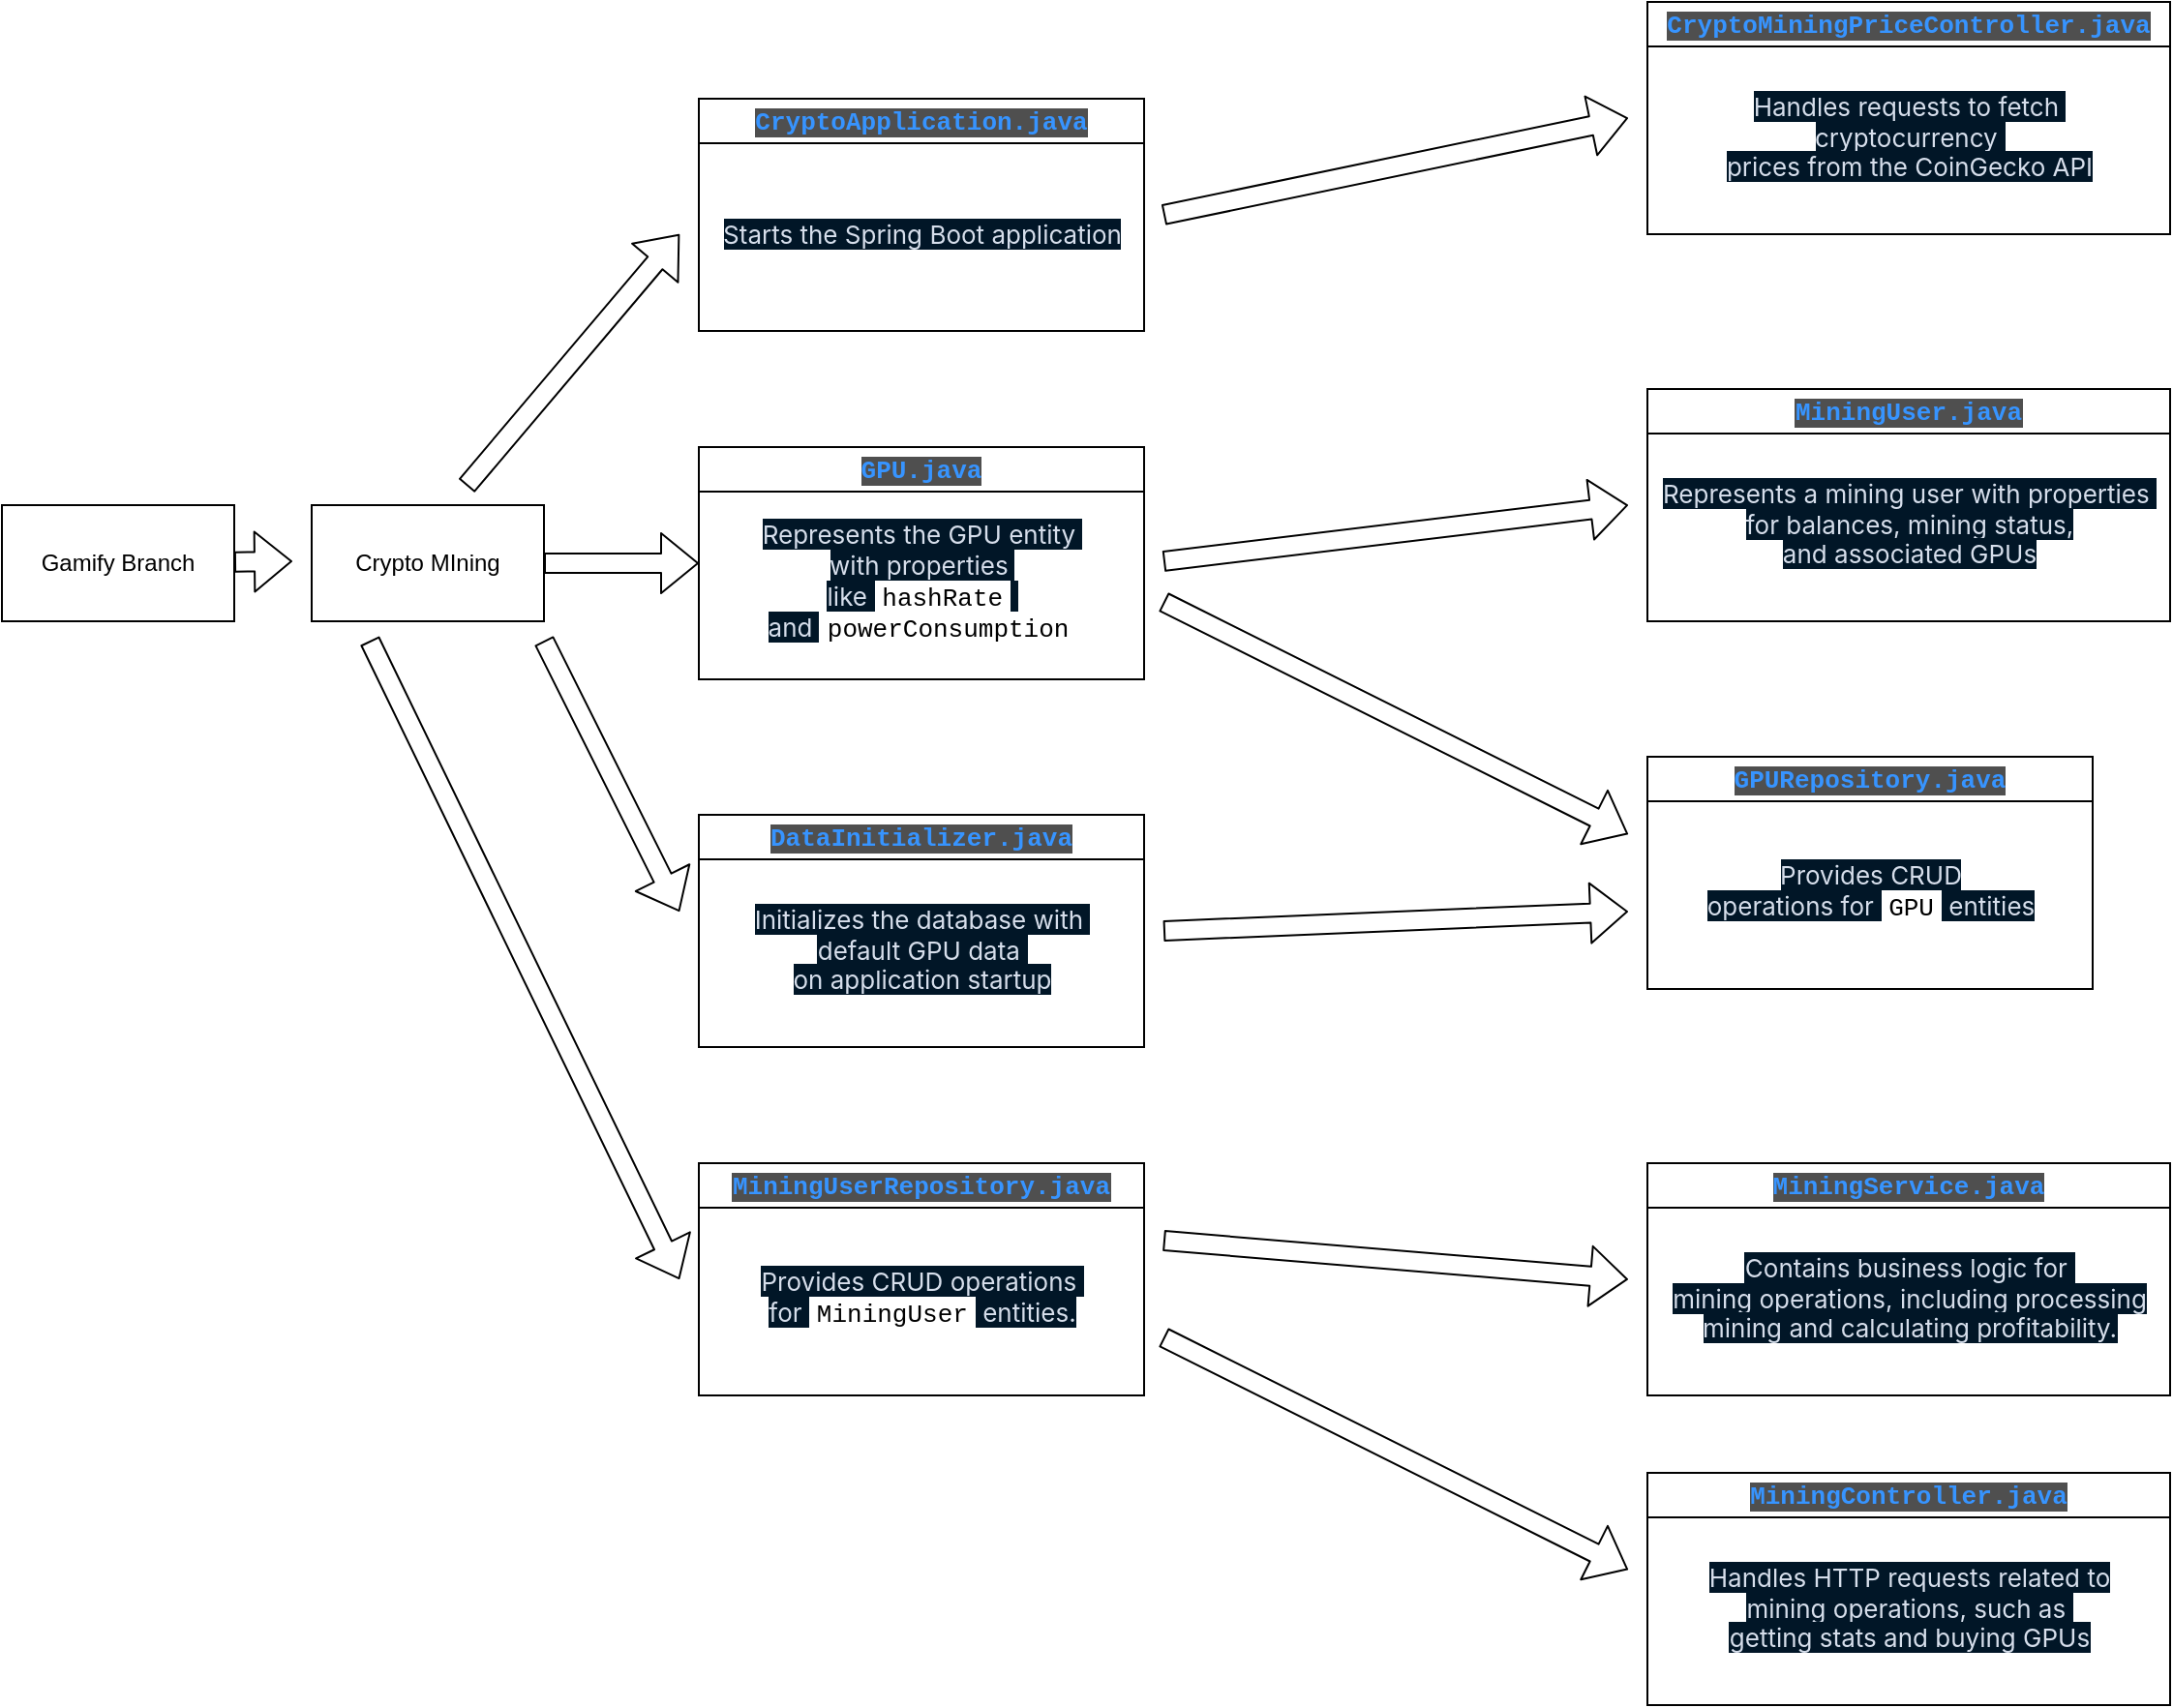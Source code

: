 <mxfile>
    <diagram id="_5mzsqjyHRiBpsamDOrJ" name="Page-1">
        <mxGraphModel dx="961" dy="888" grid="1" gridSize="10" guides="1" tooltips="1" connect="1" arrows="1" fold="1" page="1" pageScale="1" pageWidth="850" pageHeight="1100" math="0" shadow="0">
            <root>
                <mxCell id="0"/>
                <mxCell id="1" parent="0"/>
                <mxCell id="2" value="Gamify Branch" style="rounded=0;whiteSpace=wrap;html=1;" vertex="1" parent="1">
                    <mxGeometry y="340" width="120" height="60" as="geometry"/>
                </mxCell>
                <mxCell id="3" value="Crypto MIning" style="rounded=0;whiteSpace=wrap;html=1;" vertex="1" parent="1">
                    <mxGeometry x="160" y="340" width="120" height="60" as="geometry"/>
                </mxCell>
                <mxCell id="6" value="&lt;span style=&quot;color: rgb(55, 148, 255); font-family: Menlo, Monaco, &amp;quot;Courier New&amp;quot;, monospace; font-size: 13px; text-align: start; background-color: rgb(79, 79, 79);&quot;&gt;CryptoApplication.java&lt;/span&gt;" style="swimlane;whiteSpace=wrap;html=1;" vertex="1" parent="1">
                    <mxGeometry x="360" y="130" width="230" height="120" as="geometry"/>
                </mxCell>
                <mxCell id="8" value="&lt;meta charset=&quot;utf-8&quot;&gt;&lt;span style=&quot;border-color: rgb(0, 0, 0); font-style: normal; font-variant-ligatures: normal; font-variant-caps: normal; font-weight: 400; letter-spacing: normal; orphans: 2; text-indent: 0px; text-transform: none; widows: 2; word-spacing: 0px; -webkit-text-stroke-width: 0px; text-decoration-thickness: initial; text-decoration-style: initial; text-decoration-color: initial; color: rgb(214, 222, 235); font-family: -apple-system, &amp;quot;system-ui&amp;quot;, sans-serif; font-size: 13px; text-align: left; background-color: rgb(1, 22, 39);&quot;&gt;Starts&lt;/span&gt;&lt;span style=&quot;border-color: rgb(0, 0, 0); font-style: normal; font-variant-ligatures: normal; font-variant-caps: normal; font-weight: 400; letter-spacing: normal; orphans: 2; text-indent: 0px; text-transform: none; widows: 2; word-spacing: 0px; -webkit-text-stroke-width: 0px; text-decoration-thickness: initial; text-decoration-style: initial; text-decoration-color: initial; color: rgb(214, 222, 235); font-family: -apple-system, &amp;quot;system-ui&amp;quot;, sans-serif; font-size: 13px; text-align: left; background-color: rgb(1, 22, 39);&quot;&gt;&amp;nbsp;the Spring&lt;/span&gt;&lt;span style=&quot;border-color: rgb(0, 0, 0); font-style: normal; font-variant-ligatures: normal; font-variant-caps: normal; font-weight: 400; letter-spacing: normal; orphans: 2; text-indent: 0px; text-transform: none; widows: 2; word-spacing: 0px; -webkit-text-stroke-width: 0px; text-decoration-thickness: initial; text-decoration-style: initial; text-decoration-color: initial; color: rgb(214, 222, 235); font-family: -apple-system, &amp;quot;system-ui&amp;quot;, sans-serif; font-size: 13px; text-align: left; background-color: rgb(1, 22, 39);&quot;&gt;&amp;nbsp;Boot application&lt;/span&gt;" style="text;html=1;align=center;verticalAlign=middle;resizable=0;points=[];autosize=1;strokeColor=none;fillColor=none;" vertex="1" parent="6">
                    <mxGeometry y="55" width="230" height="30" as="geometry"/>
                </mxCell>
                <mxCell id="10" value="" style="shape=flexArrow;endArrow=classic;html=1;" edge="1" parent="1">
                    <mxGeometry width="50" height="50" relative="1" as="geometry">
                        <mxPoint x="600" y="190" as="sourcePoint"/>
                        <mxPoint x="840" y="140" as="targetPoint"/>
                    </mxGeometry>
                </mxCell>
                <mxCell id="11" value="&lt;span style=&quot;color: rgb(55, 148, 255); font-family: Menlo, Monaco, &amp;quot;Courier New&amp;quot;, monospace; font-size: 13px; text-align: start; background-color: rgb(79, 79, 79);&quot;&gt;CryptoMiningPriceController.java&lt;/span&gt;" style="swimlane;whiteSpace=wrap;html=1;startSize=23;" vertex="1" parent="1">
                    <mxGeometry x="850" y="80" width="270" height="120" as="geometry"/>
                </mxCell>
                <mxCell id="12" value="&lt;span style=&quot;color: rgb(214, 222, 235); font-family: -apple-system, &amp;quot;system-ui&amp;quot;, sans-serif; font-size: 13px; text-align: left; background-color: rgb(1, 22, 39);&quot;&gt;Handles requests to&lt;/span&gt;&lt;span style=&quot;color: rgb(214, 222, 235); font-family: -apple-system, &amp;quot;system-ui&amp;quot;, sans-serif; font-size: 13px; text-align: left; background-color: rgb(1, 22, 39);&quot;&gt;&amp;nbsp;fetch&lt;/span&gt;&lt;span style=&quot;color: rgb(214, 222, 235); font-family: -apple-system, &amp;quot;system-ui&amp;quot;, sans-serif; font-size: 13px; text-align: left; background-color: rgb(1, 22, 39);&quot;&gt;&amp;nbsp;&lt;br&gt;cryptocurrency&lt;/span&gt;&lt;span style=&quot;color: rgb(214, 222, 235); font-family: -apple-system, &amp;quot;system-ui&amp;quot;, sans-serif; font-size: 13px; text-align: left; background-color: rgb(1, 22, 39);&quot;&gt;&amp;nbsp;&lt;br&gt;prices&lt;/span&gt;&lt;span style=&quot;color: rgb(214, 222, 235); font-family: -apple-system, &amp;quot;system-ui&amp;quot;, sans-serif; font-size: 13px; text-align: left; background-color: rgb(1, 22, 39);&quot;&gt;&amp;nbsp;from&lt;/span&gt;&lt;span style=&quot;color: rgb(214, 222, 235); font-family: -apple-system, &amp;quot;system-ui&amp;quot;, sans-serif; font-size: 13px; text-align: left; background-color: rgb(1, 22, 39);&quot;&gt;&amp;nbsp;the&lt;/span&gt;&lt;span style=&quot;color: rgb(214, 222, 235); font-family: -apple-system, &amp;quot;system-ui&amp;quot;, sans-serif; font-size: 13px; text-align: left; background-color: rgb(1, 22, 39);&quot;&gt;&amp;nbsp;Coin&lt;/span&gt;&lt;span style=&quot;color: rgb(214, 222, 235); font-family: -apple-system, &amp;quot;system-ui&amp;quot;, sans-serif; font-size: 13px; text-align: left; background-color: rgb(1, 22, 39);&quot;&gt;Gecko&lt;/span&gt;&lt;span style=&quot;color: rgb(214, 222, 235); font-family: -apple-system, &amp;quot;system-ui&amp;quot;, sans-serif; font-size: 13px; text-align: left; background-color: rgb(1, 22, 39);&quot;&gt;&amp;nbsp;API&lt;/span&gt;&lt;span style=&quot;color: rgb(214, 222, 235); font-family: -apple-system, &amp;quot;system-ui&amp;quot;, sans-serif; font-size: 13px; text-align: left; background-color: rgb(1, 22, 39);&quot;&gt;&lt;br&gt;&lt;/span&gt;" style="text;html=1;align=center;verticalAlign=middle;resizable=0;points=[];autosize=1;strokeColor=none;fillColor=none;" vertex="1" parent="11">
                    <mxGeometry x="30" y="40" width="210" height="60" as="geometry"/>
                </mxCell>
                <mxCell id="14" value="&lt;span style=&quot;color: rgb(55, 148, 255); font-family: Menlo, Monaco, &amp;quot;Courier New&amp;quot;, monospace; font-size: 13px; text-align: start; background-color: rgb(79, 79, 79);&quot;&gt;GPU.java&lt;/span&gt;" style="swimlane;whiteSpace=wrap;html=1;" vertex="1" parent="1">
                    <mxGeometry x="360" y="310" width="230" height="120" as="geometry"/>
                </mxCell>
                <mxCell id="15" value="&lt;span style=&quot;color: rgb(214, 222, 235); font-family: -apple-system, &amp;quot;system-ui&amp;quot;, sans-serif; font-size: 13px; text-align: left; background-color: rgb(1, 22, 39);&quot;&gt;Represents&lt;/span&gt;&lt;span style=&quot;color: rgb(214, 222, 235); font-family: -apple-system, &amp;quot;system-ui&amp;quot;, sans-serif; font-size: 13px; text-align: left; background-color: rgb(1, 22, 39);&quot;&gt;&amp;nbsp;the GPU entity&lt;/span&gt;&lt;span style=&quot;color: rgb(214, 222, 235); font-family: -apple-system, &amp;quot;system-ui&amp;quot;, sans-serif; font-size: 13px; text-align: left; background-color: rgb(1, 22, 39);&quot;&gt;&amp;nbsp;&lt;br&gt;with properties&lt;/span&gt;&lt;span style=&quot;color: rgb(214, 222, 235); font-family: -apple-system, &amp;quot;system-ui&amp;quot;, sans-serif; font-size: 13px; text-align: left; background-color: rgb(1, 22, 39);&quot;&gt;&amp;nbsp;&lt;br&gt;like&amp;nbsp;&lt;/span&gt;&lt;span style=&quot;font-size: 13px; text-align: left; background-color: var(--vscode-textCodeBlock-background); border-radius: 4px; padding: 1px 4px; word-break: break-word; font-family: Menlo, Monaco, &amp;quot;Courier New&amp;quot;, monospace; cursor: pointer; color: var(--vscode-textLink-foreground);&quot; class=&quot;markdown-inline-code&quot;&gt;hashRate&lt;/span&gt;&lt;span style=&quot;color: rgb(214, 222, 235); font-family: -apple-system, &amp;quot;system-ui&amp;quot;, sans-serif; font-size: 13px; text-align: left; background-color: rgb(1, 22, 39);&quot;&gt;&amp;nbsp;&lt;br&gt;and&lt;/span&gt;&lt;span style=&quot;color: rgb(214, 222, 235); font-family: -apple-system, &amp;quot;system-ui&amp;quot;, sans-serif; font-size: 13px; text-align: left; background-color: rgb(1, 22, 39);&quot;&gt;&amp;nbsp;&lt;/span&gt;&lt;span style=&quot;font-size: 13px; text-align: left; background-color: var(--vscode-textCodeBlock-background); border-radius: 4px; padding: 1px 4px; word-break: break-word; font-family: Menlo, Monaco, &amp;quot;Courier New&amp;quot;, monospace; cursor: pointer; color: var(--vscode-textLink-foreground);&quot; class=&quot;markdown-inline-code&quot;&gt;powerConsumption&lt;/span&gt;" style="text;html=1;align=center;verticalAlign=middle;resizable=0;points=[];autosize=1;strokeColor=none;fillColor=none;" vertex="1" parent="14">
                    <mxGeometry x="20" y="30" width="190" height="80" as="geometry"/>
                </mxCell>
                <mxCell id="17" value="" style="shape=flexArrow;endArrow=classic;html=1;" edge="1" parent="1">
                    <mxGeometry width="50" height="50" relative="1" as="geometry">
                        <mxPoint x="240" y="330" as="sourcePoint"/>
                        <mxPoint x="350" y="200" as="targetPoint"/>
                    </mxGeometry>
                </mxCell>
                <mxCell id="18" value="" style="shape=flexArrow;endArrow=classic;html=1;entryX=0;entryY=0.5;entryDx=0;entryDy=0;" edge="1" parent="1" target="14">
                    <mxGeometry width="50" height="50" relative="1" as="geometry">
                        <mxPoint x="280" y="370" as="sourcePoint"/>
                        <mxPoint x="350" y="261" as="targetPoint"/>
                    </mxGeometry>
                </mxCell>
                <mxCell id="19" value="" style="shape=flexArrow;endArrow=classic;html=1;" edge="1" parent="1">
                    <mxGeometry width="50" height="50" relative="1" as="geometry">
                        <mxPoint x="600" y="369" as="sourcePoint"/>
                        <mxPoint x="840" y="340" as="targetPoint"/>
                    </mxGeometry>
                </mxCell>
                <mxCell id="20" value="&lt;span style=&quot;color: rgb(55, 148, 255); font-family: Menlo, Monaco, &amp;quot;Courier New&amp;quot;, monospace; font-size: 13px; text-align: start; background-color: rgb(79, 79, 79);&quot;&gt;MiningUser.java&lt;/span&gt;" style="swimlane;whiteSpace=wrap;html=1;startSize=23;" vertex="1" parent="1">
                    <mxGeometry x="850" y="280" width="270" height="120" as="geometry"/>
                </mxCell>
                <mxCell id="21" value="&lt;span style=&quot;color: rgb(214, 222, 235); font-family: -apple-system, &amp;quot;system-ui&amp;quot;, sans-serif; font-size: 13px; text-align: left; background-color: rgb(1, 22, 39);&quot;&gt;Represents&lt;/span&gt;&lt;span style=&quot;color: rgb(214, 222, 235); font-family: -apple-system, &amp;quot;system-ui&amp;quot;, sans-serif; font-size: 13px; text-align: left; background-color: rgb(1, 22, 39);&quot;&gt;&amp;nbsp;a&lt;/span&gt;&lt;span style=&quot;color: rgb(214, 222, 235); font-family: -apple-system, &amp;quot;system-ui&amp;quot;, sans-serif; font-size: 13px; text-align: left; background-color: rgb(1, 22, 39);&quot;&gt;&amp;nbsp;mining&lt;/span&gt;&lt;span style=&quot;color: rgb(214, 222, 235); font-family: -apple-system, &amp;quot;system-ui&amp;quot;, sans-serif; font-size: 13px; text-align: left; background-color: rgb(1, 22, 39);&quot;&gt;&amp;nbsp;user with properties&lt;/span&gt;&lt;span style=&quot;color: rgb(214, 222, 235); font-family: -apple-system, &amp;quot;system-ui&amp;quot;, sans-serif; font-size: 13px; text-align: left; background-color: rgb(1, 22, 39);&quot;&gt;&amp;nbsp;&lt;br&gt;for&lt;/span&gt;&lt;span style=&quot;color: rgb(214, 222, 235); font-family: -apple-system, &amp;quot;system-ui&amp;quot;, sans-serif; font-size: 13px; text-align: left; background-color: rgb(1, 22, 39);&quot;&gt;&amp;nbsp;balances&lt;/span&gt;&lt;span style=&quot;color: rgb(214, 222, 235); font-family: -apple-system, &amp;quot;system-ui&amp;quot;, sans-serif; font-size: 13px; text-align: left; background-color: rgb(1, 22, 39);&quot;&gt;, mining status, &lt;br&gt;and associated GPUs&lt;/span&gt;&lt;span style=&quot;color: rgb(214, 222, 235); font-family: -apple-system, &amp;quot;system-ui&amp;quot;, sans-serif; font-size: 13px; text-align: left; background-color: rgb(1, 22, 39);&quot;&gt;&lt;br&gt;&lt;/span&gt;" style="text;html=1;align=center;verticalAlign=middle;resizable=0;points=[];autosize=1;strokeColor=none;fillColor=none;" vertex="1" parent="20">
                    <mxGeometry y="40" width="270" height="60" as="geometry"/>
                </mxCell>
                <mxCell id="22" value="&lt;span style=&quot;color: rgb(55, 148, 255); font-family: Menlo, Monaco, &amp;quot;Courier New&amp;quot;, monospace; font-size: 13px; text-align: start; background-color: rgb(79, 79, 79);&quot;&gt;MiningUserRepository.java&lt;/span&gt;" style="swimlane;whiteSpace=wrap;html=1;" vertex="1" parent="1">
                    <mxGeometry x="360" y="680" width="230" height="120" as="geometry"/>
                </mxCell>
                <mxCell id="23" value="&lt;span style=&quot;color: rgb(214, 222, 235); font-family: -apple-system, &amp;quot;system-ui&amp;quot;, sans-serif; font-size: 13px; text-align: left; background-color: rgb(1, 22, 39);&quot;&gt;Provides CRUD&lt;/span&gt;&lt;span style=&quot;color: rgb(214, 222, 235); font-family: -apple-system, &amp;quot;system-ui&amp;quot;, sans-serif; font-size: 13px; text-align: left; background-color: rgb(1, 22, 39);&quot;&gt;&amp;nbsp;operations&lt;/span&gt;&lt;span style=&quot;color: rgb(214, 222, 235); font-family: -apple-system, &amp;quot;system-ui&amp;quot;, sans-serif; font-size: 13px; text-align: left; background-color: rgb(1, 22, 39);&quot;&gt;&amp;nbsp;&lt;br&gt;for&lt;/span&gt;&lt;span style=&quot;color: rgb(214, 222, 235); font-family: -apple-system, &amp;quot;system-ui&amp;quot;, sans-serif; font-size: 13px; text-align: left; background-color: rgb(1, 22, 39);&quot;&gt;&amp;nbsp;&lt;/span&gt;&lt;span style=&quot;font-size: 13px; text-align: left; background-color: var(--vscode-textCodeBlock-background); border-radius: 4px; padding: 1px 4px; word-break: break-word; font-family: Menlo, Monaco, &amp;quot;Courier New&amp;quot;, monospace; cursor: pointer; color: var(--vscode-textLink-foreground);&quot; class=&quot;markdown-inline-code&quot;&gt;MiningUser&lt;/span&gt;&lt;span style=&quot;color: rgb(214, 222, 235); font-family: -apple-system, &amp;quot;system-ui&amp;quot;, sans-serif; font-size: 13px; text-align: left; background-color: rgb(1, 22, 39);&quot;&gt;&amp;nbsp;entities&lt;/span&gt;&lt;span style=&quot;color: rgb(214, 222, 235); font-family: -apple-system, &amp;quot;system-ui&amp;quot;, sans-serif; font-size: 13px; text-align: left; background-color: rgb(1, 22, 39);&quot;&gt;.&lt;/span&gt;" style="text;html=1;align=center;verticalAlign=middle;resizable=0;points=[];autosize=1;strokeColor=none;fillColor=none;" vertex="1" parent="22">
                    <mxGeometry x="20" y="45" width="190" height="50" as="geometry"/>
                </mxCell>
                <mxCell id="24" value="&lt;span style=&quot;color: rgb(55, 148, 255); font-family: Menlo, Monaco, &amp;quot;Courier New&amp;quot;, monospace; font-size: 13px; text-align: start; background-color: rgb(79, 79, 79);&quot;&gt;MiningService.java&lt;/span&gt;" style="swimlane;whiteSpace=wrap;html=1;startSize=23;" vertex="1" parent="1">
                    <mxGeometry x="850" y="680" width="270" height="120" as="geometry"/>
                </mxCell>
                <mxCell id="25" value="&lt;span style=&quot;color: rgb(214, 222, 235); font-family: -apple-system, &amp;quot;system-ui&amp;quot;, sans-serif; font-size: 13px; text-align: left; background-color: rgb(1, 22, 39);&quot;&gt;Contains business&lt;/span&gt;&lt;span style=&quot;color: rgb(214, 222, 235); font-family: -apple-system, &amp;quot;system-ui&amp;quot;, sans-serif; font-size: 13px; text-align: left; background-color: rgb(1, 22, 39);&quot;&gt;&amp;nbsp;logic for&lt;/span&gt;&lt;span style=&quot;color: rgb(214, 222, 235); font-family: -apple-system, &amp;quot;system-ui&amp;quot;, sans-serif; font-size: 13px; text-align: left; background-color: rgb(1, 22, 39);&quot;&gt;&amp;nbsp;&lt;br&gt;mining&lt;/span&gt;&lt;span style=&quot;color: rgb(214, 222, 235); font-family: -apple-system, &amp;quot;system-ui&amp;quot;, sans-serif; font-size: 13px; text-align: left; background-color: rgb(1, 22, 39);&quot;&gt;&amp;nbsp;operations&lt;/span&gt;&lt;span style=&quot;color: rgb(214, 222, 235); font-family: -apple-system, &amp;quot;system-ui&amp;quot;, sans-serif; font-size: 13px; text-align: left; background-color: rgb(1, 22, 39);&quot;&gt;, including&lt;/span&gt;&lt;span style=&quot;color: rgb(214, 222, 235); font-family: -apple-system, &amp;quot;system-ui&amp;quot;, sans-serif; font-size: 13px; text-align: left; background-color: rgb(1, 22, 39);&quot;&gt;&amp;nbsp;processing &lt;br&gt;mining&lt;/span&gt;&lt;span style=&quot;color: rgb(214, 222, 235); font-family: -apple-system, &amp;quot;system-ui&amp;quot;, sans-serif; font-size: 13px; text-align: left; background-color: rgb(1, 22, 39);&quot;&gt;&amp;nbsp;and&lt;/span&gt;&lt;span style=&quot;color: rgb(214, 222, 235); font-family: -apple-system, &amp;quot;system-ui&amp;quot;, sans-serif; font-size: 13px; text-align: left; background-color: rgb(1, 22, 39);&quot;&gt;&amp;nbsp;calculating&lt;/span&gt;&lt;span style=&quot;color: rgb(214, 222, 235); font-family: -apple-system, &amp;quot;system-ui&amp;quot;, sans-serif; font-size: 13px; text-align: left; background-color: rgb(1, 22, 39);&quot;&gt;&amp;nbsp;profitability.&lt;/span&gt;&lt;span style=&quot;color: rgb(214, 222, 235); font-family: -apple-system, &amp;quot;system-ui&amp;quot;, sans-serif; font-size: 13px; text-align: left; background-color: rgb(1, 22, 39);&quot;&gt;&lt;br&gt;&lt;/span&gt;" style="text;html=1;align=center;verticalAlign=middle;resizable=0;points=[];autosize=1;strokeColor=none;fillColor=none;" vertex="1" parent="24">
                    <mxGeometry x="5" y="40" width="260" height="60" as="geometry"/>
                </mxCell>
                <mxCell id="26" value="" style="shape=flexArrow;endArrow=classic;html=1;" edge="1" parent="1">
                    <mxGeometry width="50" height="50" relative="1" as="geometry">
                        <mxPoint x="600" y="720" as="sourcePoint"/>
                        <mxPoint x="840" y="740" as="targetPoint"/>
                    </mxGeometry>
                </mxCell>
                <mxCell id="27" value="" style="shape=flexArrow;endArrow=classic;html=1;" edge="1" parent="1">
                    <mxGeometry width="50" height="50" relative="1" as="geometry">
                        <mxPoint x="190" y="410" as="sourcePoint"/>
                        <mxPoint x="350" y="740" as="targetPoint"/>
                    </mxGeometry>
                </mxCell>
                <mxCell id="28" value="&lt;span style=&quot;color: rgb(55, 148, 255); font-family: Menlo, Monaco, &amp;quot;Courier New&amp;quot;, monospace; font-size: 13px; text-align: start; background-color: rgb(79, 79, 79);&quot;&gt;MiningController.java&lt;/span&gt;" style="swimlane;whiteSpace=wrap;html=1;startSize=23;" vertex="1" parent="1">
                    <mxGeometry x="850" y="840" width="270" height="120" as="geometry"/>
                </mxCell>
                <mxCell id="29" value="&lt;span style=&quot;color: rgb(214, 222, 235); font-family: -apple-system, &amp;quot;system-ui&amp;quot;, sans-serif; font-size: 13px; text-align: left; background-color: rgb(1, 22, 39);&quot;&gt;Handles HTTP&lt;/span&gt;&lt;span style=&quot;color: rgb(214, 222, 235); font-family: -apple-system, &amp;quot;system-ui&amp;quot;, sans-serif; font-size: 13px; text-align: left; background-color: rgb(1, 22, 39);&quot;&gt;&amp;nbsp;requests related&lt;/span&gt;&lt;span style=&quot;color: rgb(214, 222, 235); font-family: -apple-system, &amp;quot;system-ui&amp;quot;, sans-serif; font-size: 13px; text-align: left; background-color: rgb(1, 22, 39);&quot;&gt;&amp;nbsp;to &lt;br&gt;mining&lt;/span&gt;&lt;span style=&quot;color: rgb(214, 222, 235); font-family: -apple-system, &amp;quot;system-ui&amp;quot;, sans-serif; font-size: 13px; text-align: left; background-color: rgb(1, 22, 39);&quot;&gt;&amp;nbsp;operations, such&lt;/span&gt;&lt;span style=&quot;color: rgb(214, 222, 235); font-family: -apple-system, &amp;quot;system-ui&amp;quot;, sans-serif; font-size: 13px; text-align: left; background-color: rgb(1, 22, 39);&quot;&gt;&amp;nbsp;as&lt;/span&gt;&lt;span style=&quot;color: rgb(214, 222, 235); font-family: -apple-system, &amp;quot;system-ui&amp;quot;, sans-serif; font-size: 13px; text-align: left; background-color: rgb(1, 22, 39);&quot;&gt;&amp;nbsp;&lt;br&gt;getting stats&lt;/span&gt;&lt;span style=&quot;color: rgb(214, 222, 235); font-family: -apple-system, &amp;quot;system-ui&amp;quot;, sans-serif; font-size: 13px; text-align: left; background-color: rgb(1, 22, 39);&quot;&gt;&amp;nbsp;and&lt;/span&gt;&lt;span style=&quot;color: rgb(214, 222, 235); font-family: -apple-system, &amp;quot;system-ui&amp;quot;, sans-serif; font-size: 13px; text-align: left; background-color: rgb(1, 22, 39);&quot;&gt;&amp;nbsp;buying GPUs&lt;/span&gt;&lt;span style=&quot;color: rgb(214, 222, 235); font-family: -apple-system, &amp;quot;system-ui&amp;quot;, sans-serif; font-size: 13px; text-align: left; background-color: rgb(1, 22, 39);&quot;&gt;&lt;br&gt;&lt;/span&gt;" style="text;html=1;align=center;verticalAlign=middle;resizable=0;points=[];autosize=1;strokeColor=none;fillColor=none;" vertex="1" parent="28">
                    <mxGeometry x="20" y="40" width="230" height="60" as="geometry"/>
                </mxCell>
                <mxCell id="30" value="" style="shape=flexArrow;endArrow=classic;html=1;" edge="1" parent="1">
                    <mxGeometry width="50" height="50" relative="1" as="geometry">
                        <mxPoint x="600" y="770" as="sourcePoint"/>
                        <mxPoint x="840" y="890" as="targetPoint"/>
                    </mxGeometry>
                </mxCell>
                <mxCell id="33" value="&lt;span style=&quot;color: rgb(55, 148, 255); font-family: Menlo, Monaco, &amp;quot;Courier New&amp;quot;, monospace; font-size: 13px; text-align: start; background-color: rgb(79, 79, 79);&quot;&gt;DataInitializer.java&lt;/span&gt;" style="swimlane;whiteSpace=wrap;html=1;" vertex="1" parent="1">
                    <mxGeometry x="360" y="500" width="230" height="120" as="geometry"/>
                </mxCell>
                <mxCell id="34" value="&lt;span style=&quot;color: rgb(214, 222, 235); font-family: -apple-system, &amp;quot;system-ui&amp;quot;, sans-serif; font-size: 13px; text-align: left; background-color: rgb(1, 22, 39);&quot;&gt;Initializes&lt;/span&gt;&lt;span style=&quot;color: rgb(214, 222, 235); font-family: -apple-system, &amp;quot;system-ui&amp;quot;, sans-serif; font-size: 13px; text-align: left; background-color: rgb(1, 22, 39);&quot;&gt;&amp;nbsp;the&lt;/span&gt;&lt;span style=&quot;color: rgb(214, 222, 235); font-family: -apple-system, &amp;quot;system-ui&amp;quot;, sans-serif; font-size: 13px; text-align: left; background-color: rgb(1, 22, 39);&quot;&gt;&amp;nbsp;database with&lt;/span&gt;&lt;span style=&quot;color: rgb(214, 222, 235); font-family: -apple-system, &amp;quot;system-ui&amp;quot;, sans-serif; font-size: 13px; text-align: left; background-color: rgb(1, 22, 39);&quot;&gt;&amp;nbsp;&lt;br&gt;default GPU&lt;/span&gt;&lt;span style=&quot;color: rgb(214, 222, 235); font-family: -apple-system, &amp;quot;system-ui&amp;quot;, sans-serif; font-size: 13px; text-align: left; background-color: rgb(1, 22, 39);&quot;&gt;&amp;nbsp;data&lt;/span&gt;&lt;span style=&quot;color: rgb(214, 222, 235); font-family: -apple-system, &amp;quot;system-ui&amp;quot;, sans-serif; font-size: 13px; text-align: left; background-color: rgb(1, 22, 39);&quot;&gt;&amp;nbsp;&lt;br&gt;on application startup&lt;/span&gt;" style="text;html=1;align=center;verticalAlign=middle;resizable=0;points=[];autosize=1;strokeColor=none;fillColor=none;" vertex="1" parent="33">
                    <mxGeometry x="20" y="40" width="190" height="60" as="geometry"/>
                </mxCell>
                <mxCell id="35" value="&lt;span style=&quot;color: rgb(55, 148, 255); font-family: Menlo, Monaco, &amp;quot;Courier New&amp;quot;, monospace; font-size: 13px; text-align: start; background-color: rgb(79, 79, 79);&quot;&gt;GPURepository.java&lt;/span&gt;" style="swimlane;whiteSpace=wrap;html=1;" vertex="1" parent="1">
                    <mxGeometry x="850" y="470" width="230" height="120" as="geometry"/>
                </mxCell>
                <mxCell id="36" value="&lt;span style=&quot;color: rgb(214, 222, 235); font-family: -apple-system, &amp;quot;system-ui&amp;quot;, sans-serif; font-size: 13px; text-align: left; background-color: rgb(1, 22, 39);&quot;&gt;Provides CRUD &lt;br&gt;operations&lt;/span&gt;&lt;span style=&quot;color: rgb(214, 222, 235); font-family: -apple-system, &amp;quot;system-ui&amp;quot;, sans-serif; font-size: 13px; text-align: left; background-color: rgb(1, 22, 39);&quot;&gt;&amp;nbsp;for&amp;nbsp;&lt;/span&gt;&lt;span style=&quot;font-size: 13px; text-align: left; background-color: var(--vscode-textCodeBlock-background); border-radius: 4px; padding: 1px 4px; word-break: break-word; font-family: Menlo, Monaco, &amp;quot;Courier New&amp;quot;, monospace; cursor: pointer; color: var(--vscode-textLink-foreground);&quot; class=&quot;markdown-inline-code&quot;&gt;GPU&lt;/span&gt;&lt;span style=&quot;color: rgb(214, 222, 235); font-family: -apple-system, &amp;quot;system-ui&amp;quot;, sans-serif; font-size: 13px; text-align: left; background-color: rgb(1, 22, 39);&quot;&gt;&amp;nbsp;entities&lt;/span&gt;" style="text;html=1;align=center;verticalAlign=middle;resizable=0;points=[];autosize=1;strokeColor=none;fillColor=none;" vertex="1" parent="35">
                    <mxGeometry x="20" y="45" width="190" height="50" as="geometry"/>
                </mxCell>
                <mxCell id="38" value="" style="shape=flexArrow;endArrow=classic;html=1;" edge="1" parent="1">
                    <mxGeometry width="50" height="50" relative="1" as="geometry">
                        <mxPoint x="600" y="390" as="sourcePoint"/>
                        <mxPoint x="840" y="510" as="targetPoint"/>
                    </mxGeometry>
                </mxCell>
                <mxCell id="39" value="" style="shape=flexArrow;endArrow=classic;html=1;" edge="1" parent="1">
                    <mxGeometry width="50" height="50" relative="1" as="geometry">
                        <mxPoint x="280" y="410" as="sourcePoint"/>
                        <mxPoint x="350" y="550" as="targetPoint"/>
                    </mxGeometry>
                </mxCell>
                <mxCell id="40" value="" style="shape=flexArrow;endArrow=classic;html=1;" edge="1" parent="1">
                    <mxGeometry width="50" height="50" relative="1" as="geometry">
                        <mxPoint x="600" y="560" as="sourcePoint"/>
                        <mxPoint x="840" y="550" as="targetPoint"/>
                    </mxGeometry>
                </mxCell>
                <mxCell id="41" value="" style="shape=flexArrow;endArrow=classic;html=1;" edge="1" parent="1">
                    <mxGeometry width="50" height="50" relative="1" as="geometry">
                        <mxPoint x="120" y="369.33" as="sourcePoint"/>
                        <mxPoint x="150" y="369" as="targetPoint"/>
                    </mxGeometry>
                </mxCell>
            </root>
        </mxGraphModel>
    </diagram>
</mxfile>